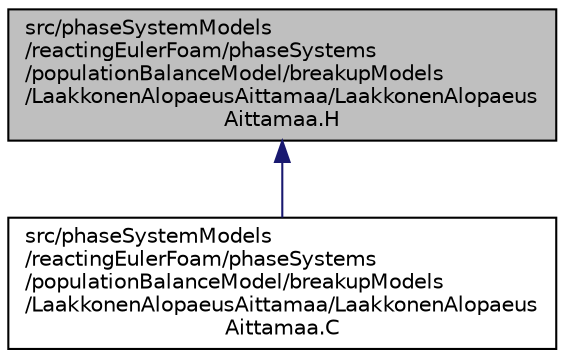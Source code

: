 digraph "src/phaseSystemModels/reactingEulerFoam/phaseSystems/populationBalanceModel/breakupModels/LaakkonenAlopaeusAittamaa/LaakkonenAlopaeusAittamaa.H"
{
  bgcolor="transparent";
  edge [fontname="Helvetica",fontsize="10",labelfontname="Helvetica",labelfontsize="10"];
  node [fontname="Helvetica",fontsize="10",shape=record];
  Node1 [label="src/phaseSystemModels\l/reactingEulerFoam/phaseSystems\l/populationBalanceModel/breakupModels\l/LaakkonenAlopaeusAittamaa/LaakkonenAlopaeus\lAittamaa.H",height=0.2,width=0.4,color="black", fillcolor="grey75", style="filled" fontcolor="black"];
  Node1 -> Node2 [dir="back",color="midnightblue",fontsize="10",style="solid",fontname="Helvetica"];
  Node2 [label="src/phaseSystemModels\l/reactingEulerFoam/phaseSystems\l/populationBalanceModel/breakupModels\l/LaakkonenAlopaeusAittamaa/LaakkonenAlopaeus\lAittamaa.C",height=0.2,width=0.4,color="black",URL="$LaakkonenAlopaeusAittamaa_8C.html"];
}
